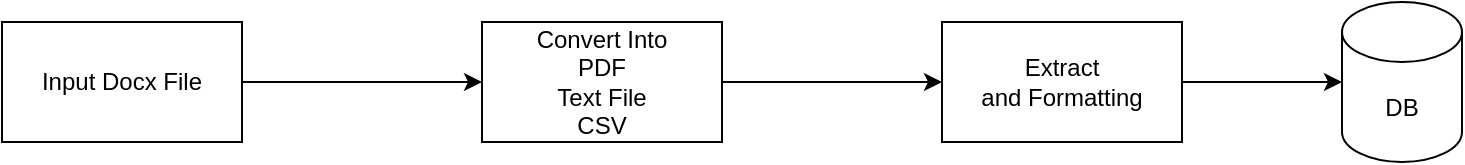 <mxfile version="21.6.1" type="github">
  <diagram name="Page-1" id="IxwWd1vyqPSLj5sLqrsa">
    <mxGraphModel dx="880" dy="470" grid="1" gridSize="10" guides="1" tooltips="1" connect="1" arrows="1" fold="1" page="1" pageScale="1" pageWidth="850" pageHeight="1100" math="0" shadow="0">
      <root>
        <mxCell id="0" />
        <mxCell id="1" parent="0" />
        <mxCell id="ziZacv3kFRJm_CnA_PTC-3" style="edgeStyle=orthogonalEdgeStyle;rounded=0;orthogonalLoop=1;jettySize=auto;html=1;" edge="1" parent="1" source="ziZacv3kFRJm_CnA_PTC-1" target="ziZacv3kFRJm_CnA_PTC-2">
          <mxGeometry relative="1" as="geometry" />
        </mxCell>
        <mxCell id="ziZacv3kFRJm_CnA_PTC-1" value="Input Docx File" style="rounded=0;whiteSpace=wrap;html=1;" vertex="1" parent="1">
          <mxGeometry x="80" y="210" width="120" height="60" as="geometry" />
        </mxCell>
        <mxCell id="ziZacv3kFRJm_CnA_PTC-8" style="edgeStyle=orthogonalEdgeStyle;rounded=0;orthogonalLoop=1;jettySize=auto;html=1;" edge="1" parent="1" source="ziZacv3kFRJm_CnA_PTC-2" target="ziZacv3kFRJm_CnA_PTC-7">
          <mxGeometry relative="1" as="geometry" />
        </mxCell>
        <mxCell id="ziZacv3kFRJm_CnA_PTC-2" value="Convert Into &lt;br&gt;PDF&lt;br&gt;Text File&lt;br&gt;CSV" style="rounded=0;whiteSpace=wrap;html=1;" vertex="1" parent="1">
          <mxGeometry x="320" y="210" width="120" height="60" as="geometry" />
        </mxCell>
        <mxCell id="ziZacv3kFRJm_CnA_PTC-5" value="DB" style="shape=cylinder3;whiteSpace=wrap;html=1;boundedLbl=1;backgroundOutline=1;size=15;" vertex="1" parent="1">
          <mxGeometry x="750" y="200" width="60" height="80" as="geometry" />
        </mxCell>
        <mxCell id="ziZacv3kFRJm_CnA_PTC-9" style="edgeStyle=orthogonalEdgeStyle;rounded=0;orthogonalLoop=1;jettySize=auto;html=1;entryX=0;entryY=0.5;entryDx=0;entryDy=0;entryPerimeter=0;" edge="1" parent="1" source="ziZacv3kFRJm_CnA_PTC-7" target="ziZacv3kFRJm_CnA_PTC-5">
          <mxGeometry relative="1" as="geometry" />
        </mxCell>
        <mxCell id="ziZacv3kFRJm_CnA_PTC-7" value="Extract&lt;br&gt;and Formatting" style="rounded=0;whiteSpace=wrap;html=1;" vertex="1" parent="1">
          <mxGeometry x="550" y="210" width="120" height="60" as="geometry" />
        </mxCell>
      </root>
    </mxGraphModel>
  </diagram>
</mxfile>
